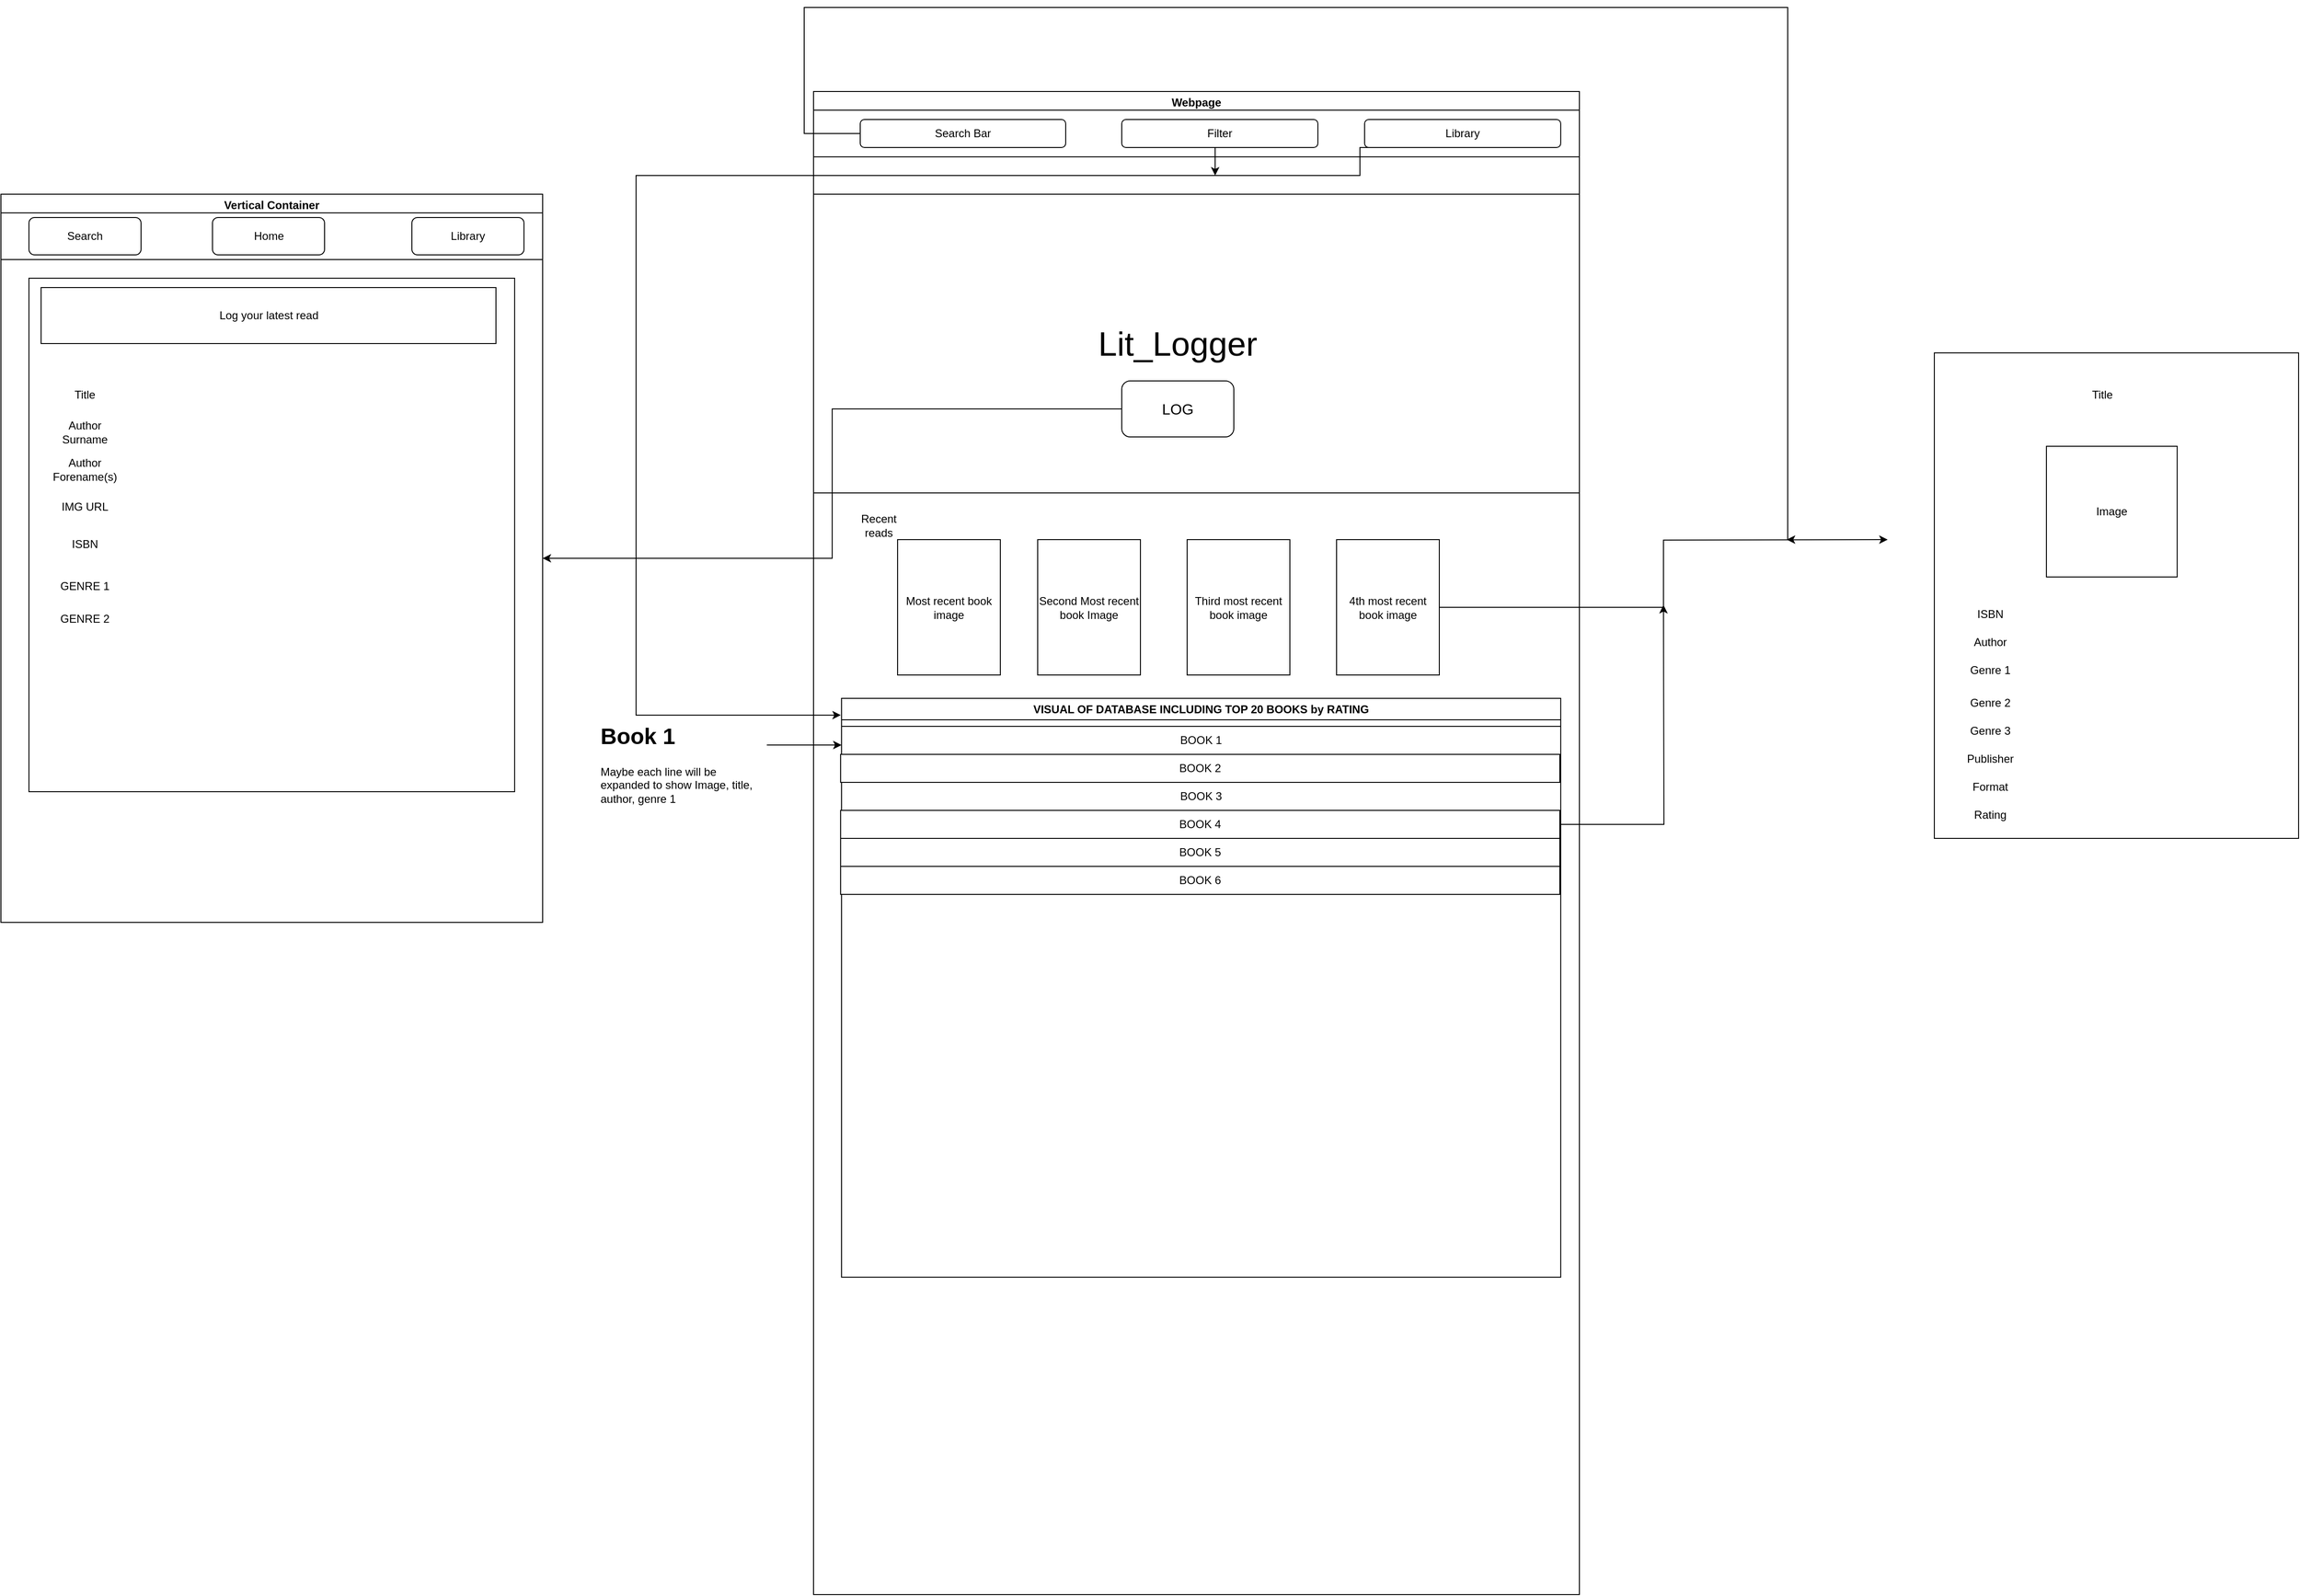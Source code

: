 <mxfile version="24.7.4">
  <diagram name="Page-1" id="M1p52oLWoaFb7Zi5clXI">
    <mxGraphModel dx="5374" dy="3202" grid="1" gridSize="10" guides="1" tooltips="1" connect="1" arrows="1" fold="1" page="1" pageScale="1" pageWidth="827" pageHeight="1169" math="0" shadow="0">
      <root>
        <mxCell id="0" />
        <mxCell id="1" parent="0" />
        <mxCell id="qsk3lB0-iN4iwRXW-T8n-1" value="Webpage" style="swimlane;whiteSpace=wrap;html=1;" vertex="1" parent="1">
          <mxGeometry y="40" width="820" height="1610" as="geometry" />
        </mxCell>
        <mxCell id="qsk3lB0-iN4iwRXW-T8n-2" value="" style="rounded=0;whiteSpace=wrap;html=1;" vertex="1" parent="qsk3lB0-iN4iwRXW-T8n-1">
          <mxGeometry y="20" width="820" height="50" as="geometry" />
        </mxCell>
        <mxCell id="qsk3lB0-iN4iwRXW-T8n-46" style="edgeStyle=orthogonalEdgeStyle;rounded=0;orthogonalLoop=1;jettySize=auto;html=1;exitX=0;exitY=0.5;exitDx=0;exitDy=0;" edge="1" parent="qsk3lB0-iN4iwRXW-T8n-1" source="qsk3lB0-iN4iwRXW-T8n-3">
          <mxGeometry relative="1" as="geometry">
            <mxPoint x="1042" y="480" as="targetPoint" />
            <Array as="points">
              <mxPoint x="-10" y="45" />
              <mxPoint x="-10" y="-90" />
              <mxPoint x="1043" y="-90" />
            </Array>
          </mxGeometry>
        </mxCell>
        <mxCell id="qsk3lB0-iN4iwRXW-T8n-3" value="Search Bar" style="rounded=1;whiteSpace=wrap;html=1;" vertex="1" parent="qsk3lB0-iN4iwRXW-T8n-1">
          <mxGeometry x="50" y="30" width="220" height="30" as="geometry" />
        </mxCell>
        <mxCell id="qsk3lB0-iN4iwRXW-T8n-59" style="edgeStyle=orthogonalEdgeStyle;rounded=0;orthogonalLoop=1;jettySize=auto;html=1;exitX=0.5;exitY=1;exitDx=0;exitDy=0;" edge="1" parent="qsk3lB0-iN4iwRXW-T8n-1" source="qsk3lB0-iN4iwRXW-T8n-4">
          <mxGeometry relative="1" as="geometry">
            <mxPoint x="430" y="90" as="targetPoint" />
          </mxGeometry>
        </mxCell>
        <mxCell id="qsk3lB0-iN4iwRXW-T8n-4" value="Filter" style="rounded=1;whiteSpace=wrap;html=1;" vertex="1" parent="qsk3lB0-iN4iwRXW-T8n-1">
          <mxGeometry x="330" y="30" width="210" height="30" as="geometry" />
        </mxCell>
        <mxCell id="qsk3lB0-iN4iwRXW-T8n-6" value="" style="rounded=0;whiteSpace=wrap;html=1;" vertex="1" parent="qsk3lB0-iN4iwRXW-T8n-1">
          <mxGeometry y="110" width="820" height="320" as="geometry" />
        </mxCell>
        <mxCell id="qsk3lB0-iN4iwRXW-T8n-7" value="&lt;font style=&quot;font-size: 36px;&quot;&gt;Lit_Logger&lt;/font&gt;" style="text;html=1;align=center;verticalAlign=middle;whiteSpace=wrap;rounded=0;" vertex="1" parent="qsk3lB0-iN4iwRXW-T8n-1">
          <mxGeometry x="240" y="145" width="300" height="250" as="geometry" />
        </mxCell>
        <mxCell id="qsk3lB0-iN4iwRXW-T8n-8" value="Recent reads" style="text;html=1;align=center;verticalAlign=middle;whiteSpace=wrap;rounded=0;" vertex="1" parent="qsk3lB0-iN4iwRXW-T8n-1">
          <mxGeometry x="40" y="450" width="60" height="30" as="geometry" />
        </mxCell>
        <mxCell id="qsk3lB0-iN4iwRXW-T8n-10" value="Most recent book image" style="rounded=0;whiteSpace=wrap;html=1;" vertex="1" parent="qsk3lB0-iN4iwRXW-T8n-1">
          <mxGeometry x="90" y="480" width="110" height="145" as="geometry" />
        </mxCell>
        <mxCell id="qsk3lB0-iN4iwRXW-T8n-20" value="Second Most recent book Image" style="rounded=0;whiteSpace=wrap;html=1;" vertex="1" parent="qsk3lB0-iN4iwRXW-T8n-1">
          <mxGeometry x="240" y="480" width="110" height="145" as="geometry" />
        </mxCell>
        <mxCell id="qsk3lB0-iN4iwRXW-T8n-21" value="Third most recent book image" style="rounded=0;whiteSpace=wrap;html=1;" vertex="1" parent="qsk3lB0-iN4iwRXW-T8n-1">
          <mxGeometry x="400" y="480" width="110" height="145" as="geometry" />
        </mxCell>
        <mxCell id="qsk3lB0-iN4iwRXW-T8n-31" style="edgeStyle=orthogonalEdgeStyle;rounded=0;orthogonalLoop=1;jettySize=auto;html=1;exitX=1;exitY=0.5;exitDx=0;exitDy=0;" edge="1" parent="qsk3lB0-iN4iwRXW-T8n-1" source="qsk3lB0-iN4iwRXW-T8n-22">
          <mxGeometry relative="1" as="geometry">
            <mxPoint x="1150" y="480" as="targetPoint" />
          </mxGeometry>
        </mxCell>
        <mxCell id="qsk3lB0-iN4iwRXW-T8n-22" value="4th most recent book image" style="rounded=0;whiteSpace=wrap;html=1;" vertex="1" parent="qsk3lB0-iN4iwRXW-T8n-1">
          <mxGeometry x="560" y="480" width="110" height="145" as="geometry" />
        </mxCell>
        <mxCell id="qsk3lB0-iN4iwRXW-T8n-23" value="Library" style="rounded=1;whiteSpace=wrap;html=1;" vertex="1" parent="qsk3lB0-iN4iwRXW-T8n-1">
          <mxGeometry x="590" y="30" width="210" height="30" as="geometry" />
        </mxCell>
        <mxCell id="qsk3lB0-iN4iwRXW-T8n-24" value="VISUAL OF DATABASE INCLUDING TOP 20 BOOKS by RATING" style="swimlane;whiteSpace=wrap;html=1;" vertex="1" parent="qsk3lB0-iN4iwRXW-T8n-1">
          <mxGeometry x="30" y="650" width="770" height="620" as="geometry" />
        </mxCell>
        <mxCell id="qsk3lB0-iN4iwRXW-T8n-25" value="BOOK 1" style="rounded=0;whiteSpace=wrap;html=1;" vertex="1" parent="qsk3lB0-iN4iwRXW-T8n-24">
          <mxGeometry y="30" width="770" height="30" as="geometry" />
        </mxCell>
        <mxCell id="qsk3lB0-iN4iwRXW-T8n-26" value="BOOK 2" style="rounded=0;whiteSpace=wrap;html=1;" vertex="1" parent="qsk3lB0-iN4iwRXW-T8n-24">
          <mxGeometry x="-1" y="60" width="770" height="30" as="geometry" />
        </mxCell>
        <mxCell id="qsk3lB0-iN4iwRXW-T8n-27" value="BOOK 3" style="rounded=0;whiteSpace=wrap;html=1;" vertex="1" parent="qsk3lB0-iN4iwRXW-T8n-24">
          <mxGeometry y="90" width="770" height="30" as="geometry" />
        </mxCell>
        <mxCell id="qsk3lB0-iN4iwRXW-T8n-32" style="edgeStyle=orthogonalEdgeStyle;rounded=0;orthogonalLoop=1;jettySize=auto;html=1;exitX=1;exitY=0.5;exitDx=0;exitDy=0;" edge="1" parent="qsk3lB0-iN4iwRXW-T8n-24" source="qsk3lB0-iN4iwRXW-T8n-28">
          <mxGeometry relative="1" as="geometry">
            <mxPoint x="880" y="-100" as="targetPoint" />
          </mxGeometry>
        </mxCell>
        <mxCell id="qsk3lB0-iN4iwRXW-T8n-28" value="BOOK 4" style="rounded=0;whiteSpace=wrap;html=1;" vertex="1" parent="qsk3lB0-iN4iwRXW-T8n-24">
          <mxGeometry x="-1" y="120" width="770" height="30" as="geometry" />
        </mxCell>
        <mxCell id="qsk3lB0-iN4iwRXW-T8n-29" value="BOOK 5" style="rounded=0;whiteSpace=wrap;html=1;" vertex="1" parent="qsk3lB0-iN4iwRXW-T8n-24">
          <mxGeometry x="-1" y="150" width="770" height="30" as="geometry" />
        </mxCell>
        <mxCell id="qsk3lB0-iN4iwRXW-T8n-30" value="BOOK 6" style="rounded=0;whiteSpace=wrap;html=1;" vertex="1" parent="qsk3lB0-iN4iwRXW-T8n-24">
          <mxGeometry x="-1" y="180" width="770" height="30" as="geometry" />
        </mxCell>
        <mxCell id="qsk3lB0-iN4iwRXW-T8n-48" style="edgeStyle=orthogonalEdgeStyle;rounded=0;orthogonalLoop=1;jettySize=auto;html=1;exitX=0.5;exitY=1;exitDx=0;exitDy=0;entryX=-0.001;entryY=0.029;entryDx=0;entryDy=0;entryPerimeter=0;" edge="1" parent="qsk3lB0-iN4iwRXW-T8n-1" source="qsk3lB0-iN4iwRXW-T8n-23" target="qsk3lB0-iN4iwRXW-T8n-24">
          <mxGeometry relative="1" as="geometry">
            <Array as="points">
              <mxPoint x="585" y="90" />
              <mxPoint x="-190" y="90" />
              <mxPoint x="-190" y="668" />
            </Array>
          </mxGeometry>
        </mxCell>
        <mxCell id="qsk3lB0-iN4iwRXW-T8n-49" value="&lt;font size=&quot;3&quot;&gt;LOG&lt;/font&gt;" style="rounded=1;whiteSpace=wrap;html=1;" vertex="1" parent="qsk3lB0-iN4iwRXW-T8n-1">
          <mxGeometry x="330" y="310" width="120" height="60" as="geometry" />
        </mxCell>
        <mxCell id="qsk3lB0-iN4iwRXW-T8n-33" value="" style="rounded=0;whiteSpace=wrap;html=1;" vertex="1" parent="1">
          <mxGeometry x="1200" y="320" width="390" height="520" as="geometry" />
        </mxCell>
        <mxCell id="qsk3lB0-iN4iwRXW-T8n-34" value="Title" style="text;html=1;align=center;verticalAlign=middle;whiteSpace=wrap;rounded=0;" vertex="1" parent="1">
          <mxGeometry x="1350" y="350" width="60" height="30" as="geometry" />
        </mxCell>
        <mxCell id="qsk3lB0-iN4iwRXW-T8n-35" value="Image" style="whiteSpace=wrap;html=1;aspect=fixed;" vertex="1" parent="1">
          <mxGeometry x="1320" y="420" width="140" height="140" as="geometry" />
        </mxCell>
        <mxCell id="qsk3lB0-iN4iwRXW-T8n-36" value="ISBN" style="text;html=1;align=center;verticalAlign=middle;whiteSpace=wrap;rounded=0;" vertex="1" parent="1">
          <mxGeometry x="1230" y="585" width="60" height="30" as="geometry" />
        </mxCell>
        <mxCell id="qsk3lB0-iN4iwRXW-T8n-37" value="Author" style="text;html=1;align=center;verticalAlign=middle;whiteSpace=wrap;rounded=0;" vertex="1" parent="1">
          <mxGeometry x="1230" y="615" width="60" height="30" as="geometry" />
        </mxCell>
        <mxCell id="qsk3lB0-iN4iwRXW-T8n-38" value="Genre 1" style="text;html=1;align=center;verticalAlign=middle;whiteSpace=wrap;rounded=0;" vertex="1" parent="1">
          <mxGeometry x="1230" y="645" width="60" height="30" as="geometry" />
        </mxCell>
        <mxCell id="qsk3lB0-iN4iwRXW-T8n-39" value="Genre 2" style="text;html=1;align=center;verticalAlign=middle;whiteSpace=wrap;rounded=0;" vertex="1" parent="1">
          <mxGeometry x="1230" y="680" width="60" height="30" as="geometry" />
        </mxCell>
        <mxCell id="qsk3lB0-iN4iwRXW-T8n-40" value="Genre 3" style="text;html=1;align=center;verticalAlign=middle;whiteSpace=wrap;rounded=0;" vertex="1" parent="1">
          <mxGeometry x="1230" y="710" width="60" height="30" as="geometry" />
        </mxCell>
        <mxCell id="qsk3lB0-iN4iwRXW-T8n-41" value="Publisher" style="text;html=1;align=center;verticalAlign=middle;whiteSpace=wrap;rounded=0;" vertex="1" parent="1">
          <mxGeometry x="1230" y="740" width="60" height="30" as="geometry" />
        </mxCell>
        <mxCell id="qsk3lB0-iN4iwRXW-T8n-42" value="Rating" style="text;html=1;align=center;verticalAlign=middle;whiteSpace=wrap;rounded=0;" vertex="1" parent="1">
          <mxGeometry x="1230" y="800" width="60" height="30" as="geometry" />
        </mxCell>
        <mxCell id="qsk3lB0-iN4iwRXW-T8n-45" value="Format" style="text;html=1;align=center;verticalAlign=middle;whiteSpace=wrap;rounded=0;" vertex="1" parent="1">
          <mxGeometry x="1230" y="770" width="60" height="30" as="geometry" />
        </mxCell>
        <mxCell id="qsk3lB0-iN4iwRXW-T8n-51" value="Vertical Container" style="swimlane;whiteSpace=wrap;html=1;" vertex="1" parent="1">
          <mxGeometry x="-870" y="150" width="580" height="780" as="geometry" />
        </mxCell>
        <mxCell id="qsk3lB0-iN4iwRXW-T8n-52" value="" style="rounded=0;whiteSpace=wrap;html=1;" vertex="1" parent="qsk3lB0-iN4iwRXW-T8n-51">
          <mxGeometry x="30" y="90" width="520" height="550" as="geometry" />
        </mxCell>
        <mxCell id="qsk3lB0-iN4iwRXW-T8n-53" value="" style="rounded=0;whiteSpace=wrap;html=1;" vertex="1" parent="qsk3lB0-iN4iwRXW-T8n-51">
          <mxGeometry x="43" y="100" width="487" height="60" as="geometry" />
        </mxCell>
        <mxCell id="qsk3lB0-iN4iwRXW-T8n-54" value="" style="rounded=0;whiteSpace=wrap;html=1;" vertex="1" parent="qsk3lB0-iN4iwRXW-T8n-51">
          <mxGeometry y="20" width="580" height="50" as="geometry" />
        </mxCell>
        <mxCell id="qsk3lB0-iN4iwRXW-T8n-55" value="Home" style="rounded=1;whiteSpace=wrap;html=1;" vertex="1" parent="qsk3lB0-iN4iwRXW-T8n-51">
          <mxGeometry x="226.5" y="25" width="120" height="40" as="geometry" />
        </mxCell>
        <mxCell id="qsk3lB0-iN4iwRXW-T8n-56" value="Library" style="rounded=1;whiteSpace=wrap;html=1;" vertex="1" parent="qsk3lB0-iN4iwRXW-T8n-51">
          <mxGeometry x="440" y="25" width="120" height="40" as="geometry" />
        </mxCell>
        <mxCell id="qsk3lB0-iN4iwRXW-T8n-57" value="Search" style="rounded=1;whiteSpace=wrap;html=1;" vertex="1" parent="qsk3lB0-iN4iwRXW-T8n-51">
          <mxGeometry x="30" y="25" width="120" height="40" as="geometry" />
        </mxCell>
        <mxCell id="qsk3lB0-iN4iwRXW-T8n-60" value="Log your latest read" style="text;html=1;align=center;verticalAlign=middle;whiteSpace=wrap;rounded=0;" vertex="1" parent="qsk3lB0-iN4iwRXW-T8n-51">
          <mxGeometry x="231.5" y="112.5" width="110" height="35" as="geometry" />
        </mxCell>
        <mxCell id="qsk3lB0-iN4iwRXW-T8n-66" value="Title" style="text;html=1;align=center;verticalAlign=middle;whiteSpace=wrap;rounded=0;" vertex="1" parent="qsk3lB0-iN4iwRXW-T8n-51">
          <mxGeometry x="60" y="200" width="60" height="30" as="geometry" />
        </mxCell>
        <mxCell id="qsk3lB0-iN4iwRXW-T8n-67" value="Author Surname" style="text;html=1;align=center;verticalAlign=middle;whiteSpace=wrap;rounded=0;" vertex="1" parent="qsk3lB0-iN4iwRXW-T8n-51">
          <mxGeometry x="60" y="240" width="60" height="30" as="geometry" />
        </mxCell>
        <mxCell id="qsk3lB0-iN4iwRXW-T8n-68" value="Author Forename(s)" style="text;html=1;align=center;verticalAlign=middle;whiteSpace=wrap;rounded=0;" vertex="1" parent="qsk3lB0-iN4iwRXW-T8n-51">
          <mxGeometry x="60" y="280" width="60" height="30" as="geometry" />
        </mxCell>
        <mxCell id="qsk3lB0-iN4iwRXW-T8n-69" value="IMG URL" style="text;html=1;align=center;verticalAlign=middle;whiteSpace=wrap;rounded=0;" vertex="1" parent="qsk3lB0-iN4iwRXW-T8n-51">
          <mxGeometry x="60" y="320" width="60" height="30" as="geometry" />
        </mxCell>
        <mxCell id="qsk3lB0-iN4iwRXW-T8n-70" value="ISBN" style="text;html=1;align=center;verticalAlign=middle;whiteSpace=wrap;rounded=0;" vertex="1" parent="qsk3lB0-iN4iwRXW-T8n-51">
          <mxGeometry x="60" y="360" width="60" height="30" as="geometry" />
        </mxCell>
        <mxCell id="qsk3lB0-iN4iwRXW-T8n-71" value="GENRE 1" style="text;html=1;align=center;verticalAlign=middle;whiteSpace=wrap;rounded=0;" vertex="1" parent="qsk3lB0-iN4iwRXW-T8n-51">
          <mxGeometry x="60" y="404.5" width="60" height="30" as="geometry" />
        </mxCell>
        <mxCell id="qsk3lB0-iN4iwRXW-T8n-72" value="GENRE 2" style="text;html=1;align=center;verticalAlign=middle;whiteSpace=wrap;rounded=0;" vertex="1" parent="qsk3lB0-iN4iwRXW-T8n-51">
          <mxGeometry x="60" y="440" width="60" height="30" as="geometry" />
        </mxCell>
        <mxCell id="qsk3lB0-iN4iwRXW-T8n-50" style="edgeStyle=orthogonalEdgeStyle;rounded=0;orthogonalLoop=1;jettySize=auto;html=1;exitX=0;exitY=0.5;exitDx=0;exitDy=0;" edge="1" parent="1" source="qsk3lB0-iN4iwRXW-T8n-49" target="qsk3lB0-iN4iwRXW-T8n-51">
          <mxGeometry relative="1" as="geometry">
            <mxPoint x="-484" y="380" as="targetPoint" />
          </mxGeometry>
        </mxCell>
        <mxCell id="qsk3lB0-iN4iwRXW-T8n-74" style="edgeStyle=orthogonalEdgeStyle;rounded=0;orthogonalLoop=1;jettySize=auto;html=1;exitX=1;exitY=0.25;exitDx=0;exitDy=0;" edge="1" parent="1" source="qsk3lB0-iN4iwRXW-T8n-73">
          <mxGeometry relative="1" as="geometry">
            <mxPoint x="30" y="740" as="targetPoint" />
          </mxGeometry>
        </mxCell>
        <mxCell id="qsk3lB0-iN4iwRXW-T8n-73" value="&lt;h1 style=&quot;margin-top: 0px;&quot;&gt;&lt;span style=&quot;background-color: initial;&quot;&gt;Book 1&lt;/span&gt;&lt;br&gt;&lt;/h1&gt;&lt;div&gt;&lt;span style=&quot;background-color: initial;&quot;&gt;Maybe each line will be expanded to show Image, title, author, genre 1&lt;/span&gt;&lt;/div&gt;" style="text;html=1;whiteSpace=wrap;overflow=hidden;rounded=0;" vertex="1" parent="1">
          <mxGeometry x="-230" y="710" width="180" height="120" as="geometry" />
        </mxCell>
      </root>
    </mxGraphModel>
  </diagram>
</mxfile>
